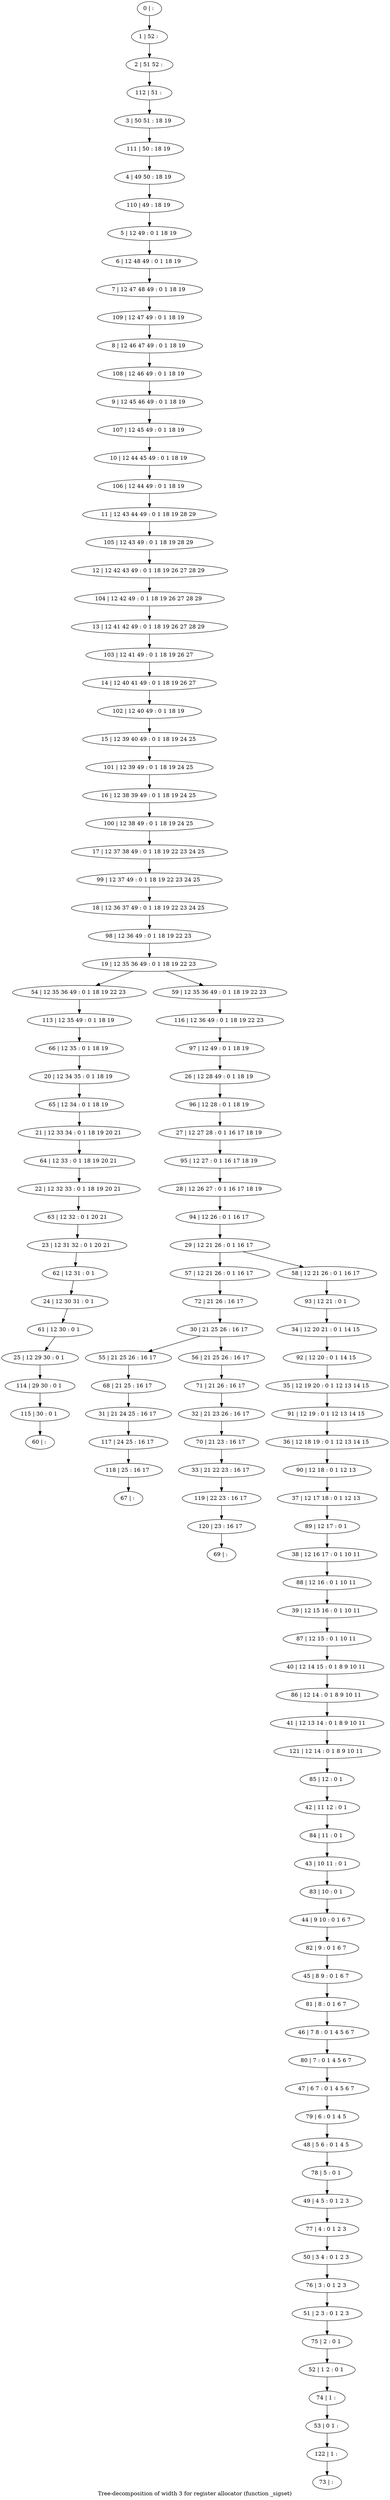 digraph G {
graph [label="Tree-decomposition of width 3 for register allocator (function _sigset)"]
0[label="0 | : "];
1[label="1 | 52 : "];
2[label="2 | 51 52 : "];
3[label="3 | 50 51 : 18 19 "];
4[label="4 | 49 50 : 18 19 "];
5[label="5 | 12 49 : 0 1 18 19 "];
6[label="6 | 12 48 49 : 0 1 18 19 "];
7[label="7 | 12 47 48 49 : 0 1 18 19 "];
8[label="8 | 12 46 47 49 : 0 1 18 19 "];
9[label="9 | 12 45 46 49 : 0 1 18 19 "];
10[label="10 | 12 44 45 49 : 0 1 18 19 "];
11[label="11 | 12 43 44 49 : 0 1 18 19 28 29 "];
12[label="12 | 12 42 43 49 : 0 1 18 19 26 27 28 29 "];
13[label="13 | 12 41 42 49 : 0 1 18 19 26 27 28 29 "];
14[label="14 | 12 40 41 49 : 0 1 18 19 26 27 "];
15[label="15 | 12 39 40 49 : 0 1 18 19 24 25 "];
16[label="16 | 12 38 39 49 : 0 1 18 19 24 25 "];
17[label="17 | 12 37 38 49 : 0 1 18 19 22 23 24 25 "];
18[label="18 | 12 36 37 49 : 0 1 18 19 22 23 24 25 "];
19[label="19 | 12 35 36 49 : 0 1 18 19 22 23 "];
20[label="20 | 12 34 35 : 0 1 18 19 "];
21[label="21 | 12 33 34 : 0 1 18 19 20 21 "];
22[label="22 | 12 32 33 : 0 1 18 19 20 21 "];
23[label="23 | 12 31 32 : 0 1 20 21 "];
24[label="24 | 12 30 31 : 0 1 "];
25[label="25 | 12 29 30 : 0 1 "];
26[label="26 | 12 28 49 : 0 1 18 19 "];
27[label="27 | 12 27 28 : 0 1 16 17 18 19 "];
28[label="28 | 12 26 27 : 0 1 16 17 18 19 "];
29[label="29 | 12 21 26 : 0 1 16 17 "];
30[label="30 | 21 25 26 : 16 17 "];
31[label="31 | 21 24 25 : 16 17 "];
32[label="32 | 21 23 26 : 16 17 "];
33[label="33 | 21 22 23 : 16 17 "];
34[label="34 | 12 20 21 : 0 1 14 15 "];
35[label="35 | 12 19 20 : 0 1 12 13 14 15 "];
36[label="36 | 12 18 19 : 0 1 12 13 14 15 "];
37[label="37 | 12 17 18 : 0 1 12 13 "];
38[label="38 | 12 16 17 : 0 1 10 11 "];
39[label="39 | 12 15 16 : 0 1 10 11 "];
40[label="40 | 12 14 15 : 0 1 8 9 10 11 "];
41[label="41 | 12 13 14 : 0 1 8 9 10 11 "];
42[label="42 | 11 12 : 0 1 "];
43[label="43 | 10 11 : 0 1 "];
44[label="44 | 9 10 : 0 1 6 7 "];
45[label="45 | 8 9 : 0 1 6 7 "];
46[label="46 | 7 8 : 0 1 4 5 6 7 "];
47[label="47 | 6 7 : 0 1 4 5 6 7 "];
48[label="48 | 5 6 : 0 1 4 5 "];
49[label="49 | 4 5 : 0 1 2 3 "];
50[label="50 | 3 4 : 0 1 2 3 "];
51[label="51 | 2 3 : 0 1 2 3 "];
52[label="52 | 1 2 : 0 1 "];
53[label="53 | 0 1 : "];
54[label="54 | 12 35 36 49 : 0 1 18 19 22 23 "];
55[label="55 | 21 25 26 : 16 17 "];
56[label="56 | 21 25 26 : 16 17 "];
57[label="57 | 12 21 26 : 0 1 16 17 "];
58[label="58 | 12 21 26 : 0 1 16 17 "];
59[label="59 | 12 35 36 49 : 0 1 18 19 22 23 "];
60[label="60 | : "];
61[label="61 | 12 30 : 0 1 "];
62[label="62 | 12 31 : 0 1 "];
63[label="63 | 12 32 : 0 1 20 21 "];
64[label="64 | 12 33 : 0 1 18 19 20 21 "];
65[label="65 | 12 34 : 0 1 18 19 "];
66[label="66 | 12 35 : 0 1 18 19 "];
67[label="67 | : "];
68[label="68 | 21 25 : 16 17 "];
69[label="69 | : "];
70[label="70 | 21 23 : 16 17 "];
71[label="71 | 21 26 : 16 17 "];
72[label="72 | 21 26 : 16 17 "];
73[label="73 | : "];
74[label="74 | 1 : "];
75[label="75 | 2 : 0 1 "];
76[label="76 | 3 : 0 1 2 3 "];
77[label="77 | 4 : 0 1 2 3 "];
78[label="78 | 5 : 0 1 "];
79[label="79 | 6 : 0 1 4 5 "];
80[label="80 | 7 : 0 1 4 5 6 7 "];
81[label="81 | 8 : 0 1 6 7 "];
82[label="82 | 9 : 0 1 6 7 "];
83[label="83 | 10 : 0 1 "];
84[label="84 | 11 : 0 1 "];
85[label="85 | 12 : 0 1 "];
86[label="86 | 12 14 : 0 1 8 9 10 11 "];
87[label="87 | 12 15 : 0 1 10 11 "];
88[label="88 | 12 16 : 0 1 10 11 "];
89[label="89 | 12 17 : 0 1 "];
90[label="90 | 12 18 : 0 1 12 13 "];
91[label="91 | 12 19 : 0 1 12 13 14 15 "];
92[label="92 | 12 20 : 0 1 14 15 "];
93[label="93 | 12 21 : 0 1 "];
94[label="94 | 12 26 : 0 1 16 17 "];
95[label="95 | 12 27 : 0 1 16 17 18 19 "];
96[label="96 | 12 28 : 0 1 18 19 "];
97[label="97 | 12 49 : 0 1 18 19 "];
98[label="98 | 12 36 49 : 0 1 18 19 22 23 "];
99[label="99 | 12 37 49 : 0 1 18 19 22 23 24 25 "];
100[label="100 | 12 38 49 : 0 1 18 19 24 25 "];
101[label="101 | 12 39 49 : 0 1 18 19 24 25 "];
102[label="102 | 12 40 49 : 0 1 18 19 "];
103[label="103 | 12 41 49 : 0 1 18 19 26 27 "];
104[label="104 | 12 42 49 : 0 1 18 19 26 27 28 29 "];
105[label="105 | 12 43 49 : 0 1 18 19 28 29 "];
106[label="106 | 12 44 49 : 0 1 18 19 "];
107[label="107 | 12 45 49 : 0 1 18 19 "];
108[label="108 | 12 46 49 : 0 1 18 19 "];
109[label="109 | 12 47 49 : 0 1 18 19 "];
110[label="110 | 49 : 18 19 "];
111[label="111 | 50 : 18 19 "];
112[label="112 | 51 : "];
113[label="113 | 12 35 49 : 0 1 18 19 "];
114[label="114 | 29 30 : 0 1 "];
115[label="115 | 30 : 0 1 "];
116[label="116 | 12 36 49 : 0 1 18 19 22 23 "];
117[label="117 | 24 25 : 16 17 "];
118[label="118 | 25 : 16 17 "];
119[label="119 | 22 23 : 16 17 "];
120[label="120 | 23 : 16 17 "];
121[label="121 | 12 14 : 0 1 8 9 10 11 "];
122[label="122 | 1 : "];
0->1 ;
1->2 ;
5->6 ;
6->7 ;
19->54 ;
30->55 ;
30->56 ;
29->57 ;
29->58 ;
19->59 ;
61->25 ;
24->61 ;
62->24 ;
23->62 ;
63->23 ;
22->63 ;
64->22 ;
21->64 ;
65->21 ;
20->65 ;
66->20 ;
68->31 ;
55->68 ;
70->33 ;
32->70 ;
71->32 ;
56->71 ;
72->30 ;
57->72 ;
74->53 ;
52->74 ;
75->52 ;
51->75 ;
76->51 ;
50->76 ;
77->50 ;
49->77 ;
78->49 ;
48->78 ;
79->48 ;
47->79 ;
80->47 ;
46->80 ;
81->46 ;
45->81 ;
82->45 ;
44->82 ;
83->44 ;
43->83 ;
84->43 ;
42->84 ;
85->42 ;
86->41 ;
40->86 ;
87->40 ;
39->87 ;
88->39 ;
38->88 ;
89->38 ;
37->89 ;
90->37 ;
36->90 ;
91->36 ;
35->91 ;
92->35 ;
34->92 ;
93->34 ;
58->93 ;
94->29 ;
28->94 ;
95->28 ;
27->95 ;
96->27 ;
26->96 ;
97->26 ;
98->19 ;
18->98 ;
99->18 ;
17->99 ;
100->17 ;
16->100 ;
101->16 ;
15->101 ;
102->15 ;
14->102 ;
103->14 ;
13->103 ;
104->13 ;
12->104 ;
105->12 ;
11->105 ;
106->11 ;
10->106 ;
107->10 ;
9->107 ;
108->9 ;
8->108 ;
109->8 ;
7->109 ;
110->5 ;
4->110 ;
111->4 ;
3->111 ;
112->3 ;
2->112 ;
113->66 ;
54->113 ;
25->114 ;
115->60 ;
114->115 ;
116->97 ;
59->116 ;
31->117 ;
118->67 ;
117->118 ;
33->119 ;
120->69 ;
119->120 ;
121->85 ;
41->121 ;
122->73 ;
53->122 ;
}
